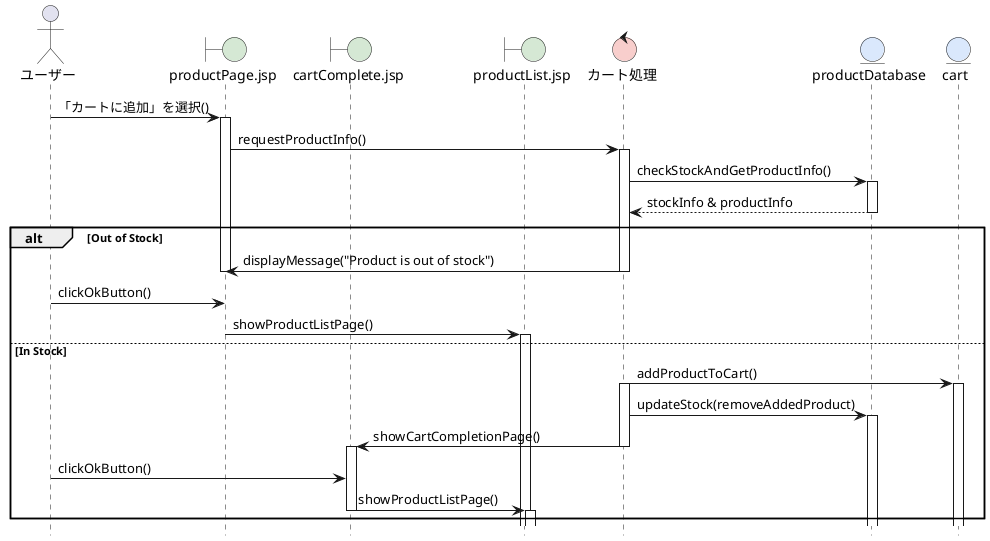 @startuml Web訪問者システム-カート追加シーケンス図
hide footbox
skinparam boundaryBackgroundColor #D5E8D4
skinparam controlBackgroundColor  #F8CECC
skinparam entityBackgroundColor   #DAE8FC

actor ユーザー as U
boundary productPage.jsp as B1
boundary cartComplete.jsp as B2
boundary productList.jsp as B3
control カート処理 as C1
entity productDatabase as E1
entity cart as E2

' 基本フロー
U -> B1: 「カートに追加」を選択()
activate B1

B1 -> C1: requestProductInfo()
activate C1
C1 -> E1: checkStockAndGetProductInfo()
activate E1
E1 --> C1: stockInfo & productInfo
deactivate E1

alt Out of Stock
  C1 -> B1: displayMessage("Product is out of stock")
  deactivate C1
  deactivate B1
  U -> B1: clickOkButton()
  B1 -> B3: showProductListPage()
  activate B3
else In Stock
  C1 -> E2: addProductToCart()
  activate C1
  activate E2
  C1 -> E1: updateStock(removeAddedProduct)
  activate E1
  C1 -> B2: showCartCompletionPage()
  deactivate C1
  deactivate B1
  activate B2
  U -> B2: clickOkButton()
  B2 -> B3: showProductListPage()
  deactivate B2
  activate B3
end


@enduml
